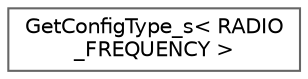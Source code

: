 digraph "Graphical Class Hierarchy"
{
 // LATEX_PDF_SIZE
  bgcolor="transparent";
  edge [fontname=Helvetica,fontsize=10,labelfontname=Helvetica,labelfontsize=10];
  node [fontname=Helvetica,fontsize=10,shape=box,height=0.2,width=0.4];
  rankdir="LR";
  Node0 [label="GetConfigType_s\< RADIO\l_FREQUENCY \>",height=0.2,width=0.4,color="grey40", fillcolor="white", style="filled",URL="$structGetConfigType__s_3_01RADIO__FREQUENCY_01_4.html",tooltip=" "];
}

